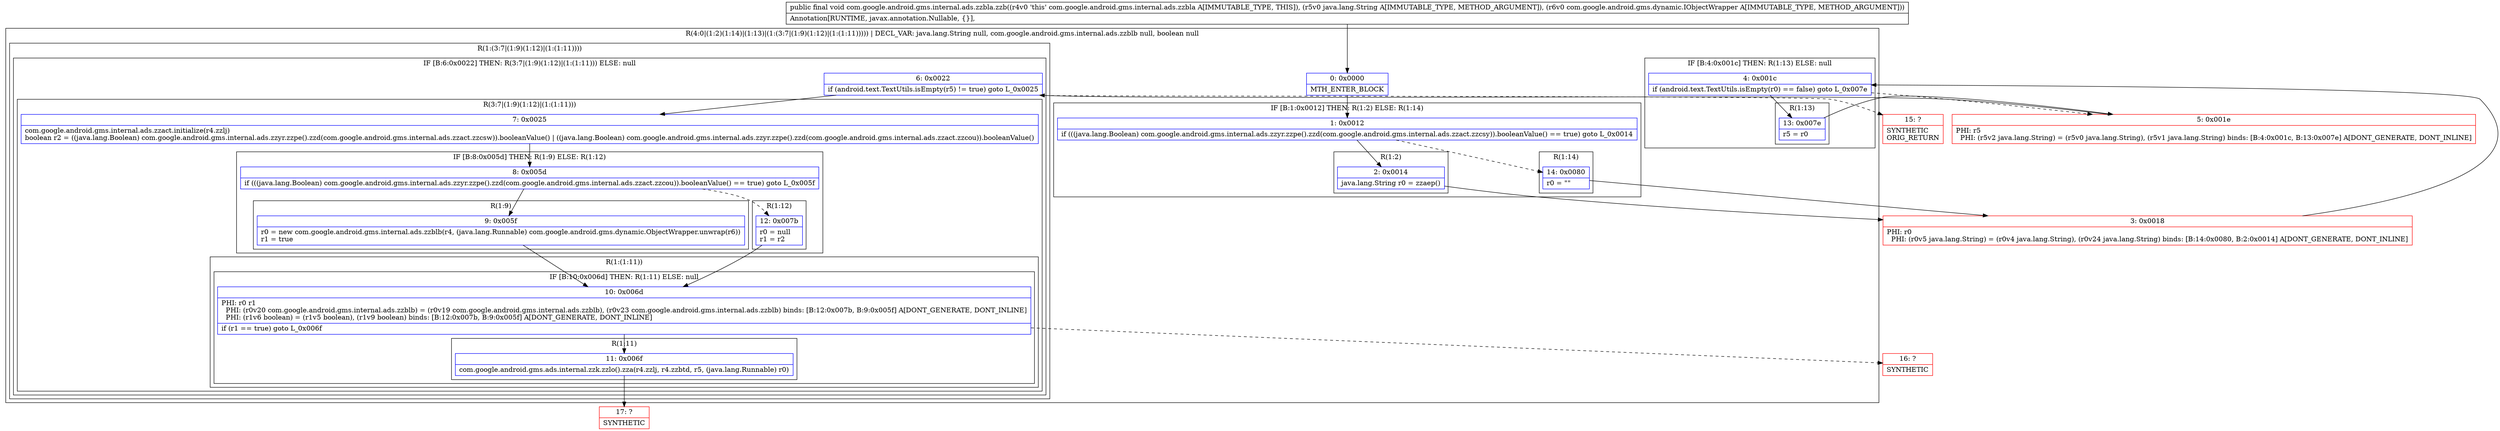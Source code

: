 digraph "CFG forcom.google.android.gms.internal.ads.zzbla.zzb(Ljava\/lang\/String;Lcom\/google\/android\/gms\/dynamic\/IObjectWrapper;)V" {
subgraph cluster_Region_1311119755 {
label = "R(4:0|(1:2)(1:14)|(1:13)|(1:(3:7|(1:9)(1:12)|(1:(1:11))))) | DECL_VAR: java.lang.String null, com.google.android.gms.internal.ads.zzblb null, boolean null\l";
node [shape=record,color=blue];
Node_0 [shape=record,label="{0\:\ 0x0000|MTH_ENTER_BLOCK\l}"];
subgraph cluster_IfRegion_1788966755 {
label = "IF [B:1:0x0012] THEN: R(1:2) ELSE: R(1:14)";
node [shape=record,color=blue];
Node_1 [shape=record,label="{1\:\ 0x0012|if (((java.lang.Boolean) com.google.android.gms.internal.ads.zzyr.zzpe().zzd(com.google.android.gms.internal.ads.zzact.zzcsy)).booleanValue() == true) goto L_0x0014\l}"];
subgraph cluster_Region_1432596868 {
label = "R(1:2)";
node [shape=record,color=blue];
Node_2 [shape=record,label="{2\:\ 0x0014|java.lang.String r0 = zzaep()\l}"];
}
subgraph cluster_Region_349559486 {
label = "R(1:14)";
node [shape=record,color=blue];
Node_14 [shape=record,label="{14\:\ 0x0080|r0 = \"\"\l}"];
}
}
subgraph cluster_IfRegion_825447343 {
label = "IF [B:4:0x001c] THEN: R(1:13) ELSE: null";
node [shape=record,color=blue];
Node_4 [shape=record,label="{4\:\ 0x001c|if (android.text.TextUtils.isEmpty(r0) == false) goto L_0x007e\l}"];
subgraph cluster_Region_540560550 {
label = "R(1:13)";
node [shape=record,color=blue];
Node_13 [shape=record,label="{13\:\ 0x007e|r5 = r0\l}"];
}
}
subgraph cluster_Region_1580000107 {
label = "R(1:(3:7|(1:9)(1:12)|(1:(1:11))))";
node [shape=record,color=blue];
subgraph cluster_IfRegion_1062702498 {
label = "IF [B:6:0x0022] THEN: R(3:7|(1:9)(1:12)|(1:(1:11))) ELSE: null";
node [shape=record,color=blue];
Node_6 [shape=record,label="{6\:\ 0x0022|if (android.text.TextUtils.isEmpty(r5) != true) goto L_0x0025\l}"];
subgraph cluster_Region_457624175 {
label = "R(3:7|(1:9)(1:12)|(1:(1:11)))";
node [shape=record,color=blue];
Node_7 [shape=record,label="{7\:\ 0x0025|com.google.android.gms.internal.ads.zzact.initialize(r4.zzlj)\lboolean r2 = ((java.lang.Boolean) com.google.android.gms.internal.ads.zzyr.zzpe().zzd(com.google.android.gms.internal.ads.zzact.zzcsw)).booleanValue() \| ((java.lang.Boolean) com.google.android.gms.internal.ads.zzyr.zzpe().zzd(com.google.android.gms.internal.ads.zzact.zzcou)).booleanValue()\l}"];
subgraph cluster_IfRegion_340926412 {
label = "IF [B:8:0x005d] THEN: R(1:9) ELSE: R(1:12)";
node [shape=record,color=blue];
Node_8 [shape=record,label="{8\:\ 0x005d|if (((java.lang.Boolean) com.google.android.gms.internal.ads.zzyr.zzpe().zzd(com.google.android.gms.internal.ads.zzact.zzcou)).booleanValue() == true) goto L_0x005f\l}"];
subgraph cluster_Region_1097108067 {
label = "R(1:9)";
node [shape=record,color=blue];
Node_9 [shape=record,label="{9\:\ 0x005f|r0 = new com.google.android.gms.internal.ads.zzblb(r4, (java.lang.Runnable) com.google.android.gms.dynamic.ObjectWrapper.unwrap(r6))\lr1 = true\l}"];
}
subgraph cluster_Region_2078195596 {
label = "R(1:12)";
node [shape=record,color=blue];
Node_12 [shape=record,label="{12\:\ 0x007b|r0 = null\lr1 = r2\l}"];
}
}
subgraph cluster_Region_1995259036 {
label = "R(1:(1:11))";
node [shape=record,color=blue];
subgraph cluster_IfRegion_1331932817 {
label = "IF [B:10:0x006d] THEN: R(1:11) ELSE: null";
node [shape=record,color=blue];
Node_10 [shape=record,label="{10\:\ 0x006d|PHI: r0 r1 \l  PHI: (r0v20 com.google.android.gms.internal.ads.zzblb) = (r0v19 com.google.android.gms.internal.ads.zzblb), (r0v23 com.google.android.gms.internal.ads.zzblb) binds: [B:12:0x007b, B:9:0x005f] A[DONT_GENERATE, DONT_INLINE]\l  PHI: (r1v6 boolean) = (r1v5 boolean), (r1v9 boolean) binds: [B:12:0x007b, B:9:0x005f] A[DONT_GENERATE, DONT_INLINE]\l|if (r1 == true) goto L_0x006f\l}"];
subgraph cluster_Region_1280966722 {
label = "R(1:11)";
node [shape=record,color=blue];
Node_11 [shape=record,label="{11\:\ 0x006f|com.google.android.gms.ads.internal.zzk.zzlo().zza(r4.zzlj, r4.zzbtd, r5, (java.lang.Runnable) r0)\l}"];
}
}
}
}
}
}
}
Node_3 [shape=record,color=red,label="{3\:\ 0x0018|PHI: r0 \l  PHI: (r0v5 java.lang.String) = (r0v4 java.lang.String), (r0v24 java.lang.String) binds: [B:14:0x0080, B:2:0x0014] A[DONT_GENERATE, DONT_INLINE]\l}"];
Node_5 [shape=record,color=red,label="{5\:\ 0x001e|PHI: r5 \l  PHI: (r5v2 java.lang.String) = (r5v0 java.lang.String), (r5v1 java.lang.String) binds: [B:4:0x001c, B:13:0x007e] A[DONT_GENERATE, DONT_INLINE]\l}"];
Node_15 [shape=record,color=red,label="{15\:\ ?|SYNTHETIC\lORIG_RETURN\l}"];
Node_16 [shape=record,color=red,label="{16\:\ ?|SYNTHETIC\l}"];
Node_17 [shape=record,color=red,label="{17\:\ ?|SYNTHETIC\l}"];
MethodNode[shape=record,label="{public final void com.google.android.gms.internal.ads.zzbla.zzb((r4v0 'this' com.google.android.gms.internal.ads.zzbla A[IMMUTABLE_TYPE, THIS]), (r5v0 java.lang.String A[IMMUTABLE_TYPE, METHOD_ARGUMENT]), (r6v0 com.google.android.gms.dynamic.IObjectWrapper A[IMMUTABLE_TYPE, METHOD_ARGUMENT]))  | Annotation[RUNTIME, javax.annotation.Nullable, \{\}], \l}"];
MethodNode -> Node_0;
Node_0 -> Node_1;
Node_1 -> Node_2;
Node_1 -> Node_14[style=dashed];
Node_2 -> Node_3;
Node_14 -> Node_3;
Node_4 -> Node_5[style=dashed];
Node_4 -> Node_13;
Node_13 -> Node_5;
Node_6 -> Node_7;
Node_6 -> Node_15[style=dashed];
Node_7 -> Node_8;
Node_8 -> Node_9;
Node_8 -> Node_12[style=dashed];
Node_9 -> Node_10;
Node_12 -> Node_10;
Node_10 -> Node_11;
Node_10 -> Node_16[style=dashed];
Node_11 -> Node_17;
Node_3 -> Node_4;
Node_5 -> Node_6;
}

